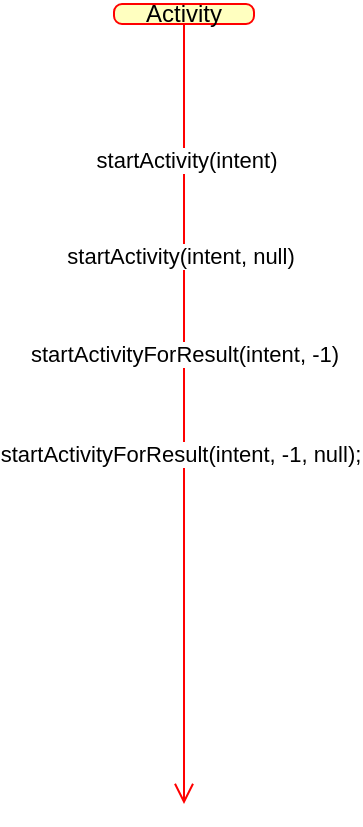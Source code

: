 <mxfile version="14.2.6" type="github">
  <diagram id="Hhq6TgvwZiD23uWVVZfH" name="Page-1">
    <mxGraphModel dx="1808" dy="526" grid="1" gridSize="10" guides="1" tooltips="1" connect="1" arrows="1" fold="1" page="1" pageScale="1" pageWidth="827" pageHeight="1169" math="0" shadow="0">
      <root>
        <mxCell id="0" />
        <mxCell id="1" parent="0" />
        <mxCell id="E8mpaHEMSx5tOGwb4rO7-17" value="Activity" style="rounded=1;whiteSpace=wrap;html=1;arcSize=40;fontColor=#000000;fillColor=#ffffc0;strokeColor=#ff0000;" vertex="1" parent="1">
          <mxGeometry x="-760" y="20" width="70" height="10" as="geometry" />
        </mxCell>
        <mxCell id="E8mpaHEMSx5tOGwb4rO7-18" value="" style="edgeStyle=orthogonalEdgeStyle;html=1;verticalAlign=bottom;endArrow=open;endSize=8;strokeColor=#ff0000;" edge="1" source="E8mpaHEMSx5tOGwb4rO7-17" parent="1">
          <mxGeometry relative="1" as="geometry">
            <mxPoint x="-725" y="420" as="targetPoint" />
            <Array as="points">
              <mxPoint x="-725" y="300" />
            </Array>
          </mxGeometry>
        </mxCell>
        <mxCell id="E8mpaHEMSx5tOGwb4rO7-20" value="startActivity(intent)" style="edgeLabel;html=1;align=center;verticalAlign=middle;resizable=0;points=[];" vertex="1" connectable="0" parent="E8mpaHEMSx5tOGwb4rO7-18">
          <mxGeometry x="-0.651" y="1" relative="1" as="geometry">
            <mxPoint as="offset" />
          </mxGeometry>
        </mxCell>
        <mxCell id="E8mpaHEMSx5tOGwb4rO7-21" value="startActivity(intent, null)" style="edgeLabel;html=1;align=center;verticalAlign=middle;resizable=0;points=[];" vertex="1" connectable="0" parent="E8mpaHEMSx5tOGwb4rO7-18">
          <mxGeometry x="-0.405" y="-2" relative="1" as="geometry">
            <mxPoint as="offset" />
          </mxGeometry>
        </mxCell>
        <mxCell id="E8mpaHEMSx5tOGwb4rO7-23" value="startActivityForResult(intent, -1)" style="edgeLabel;html=1;align=center;verticalAlign=middle;resizable=0;points=[];" vertex="1" connectable="0" parent="E8mpaHEMSx5tOGwb4rO7-18">
          <mxGeometry x="-0.154" relative="1" as="geometry">
            <mxPoint as="offset" />
          </mxGeometry>
        </mxCell>
        <mxCell id="E8mpaHEMSx5tOGwb4rO7-24" value="startActivityForResult(intent, -1, null);" style="edgeLabel;html=1;align=center;verticalAlign=middle;resizable=0;points=[];" vertex="1" connectable="0" parent="E8mpaHEMSx5tOGwb4rO7-18">
          <mxGeometry x="0.099" y="-2" relative="1" as="geometry">
            <mxPoint as="offset" />
          </mxGeometry>
        </mxCell>
      </root>
    </mxGraphModel>
  </diagram>
</mxfile>
